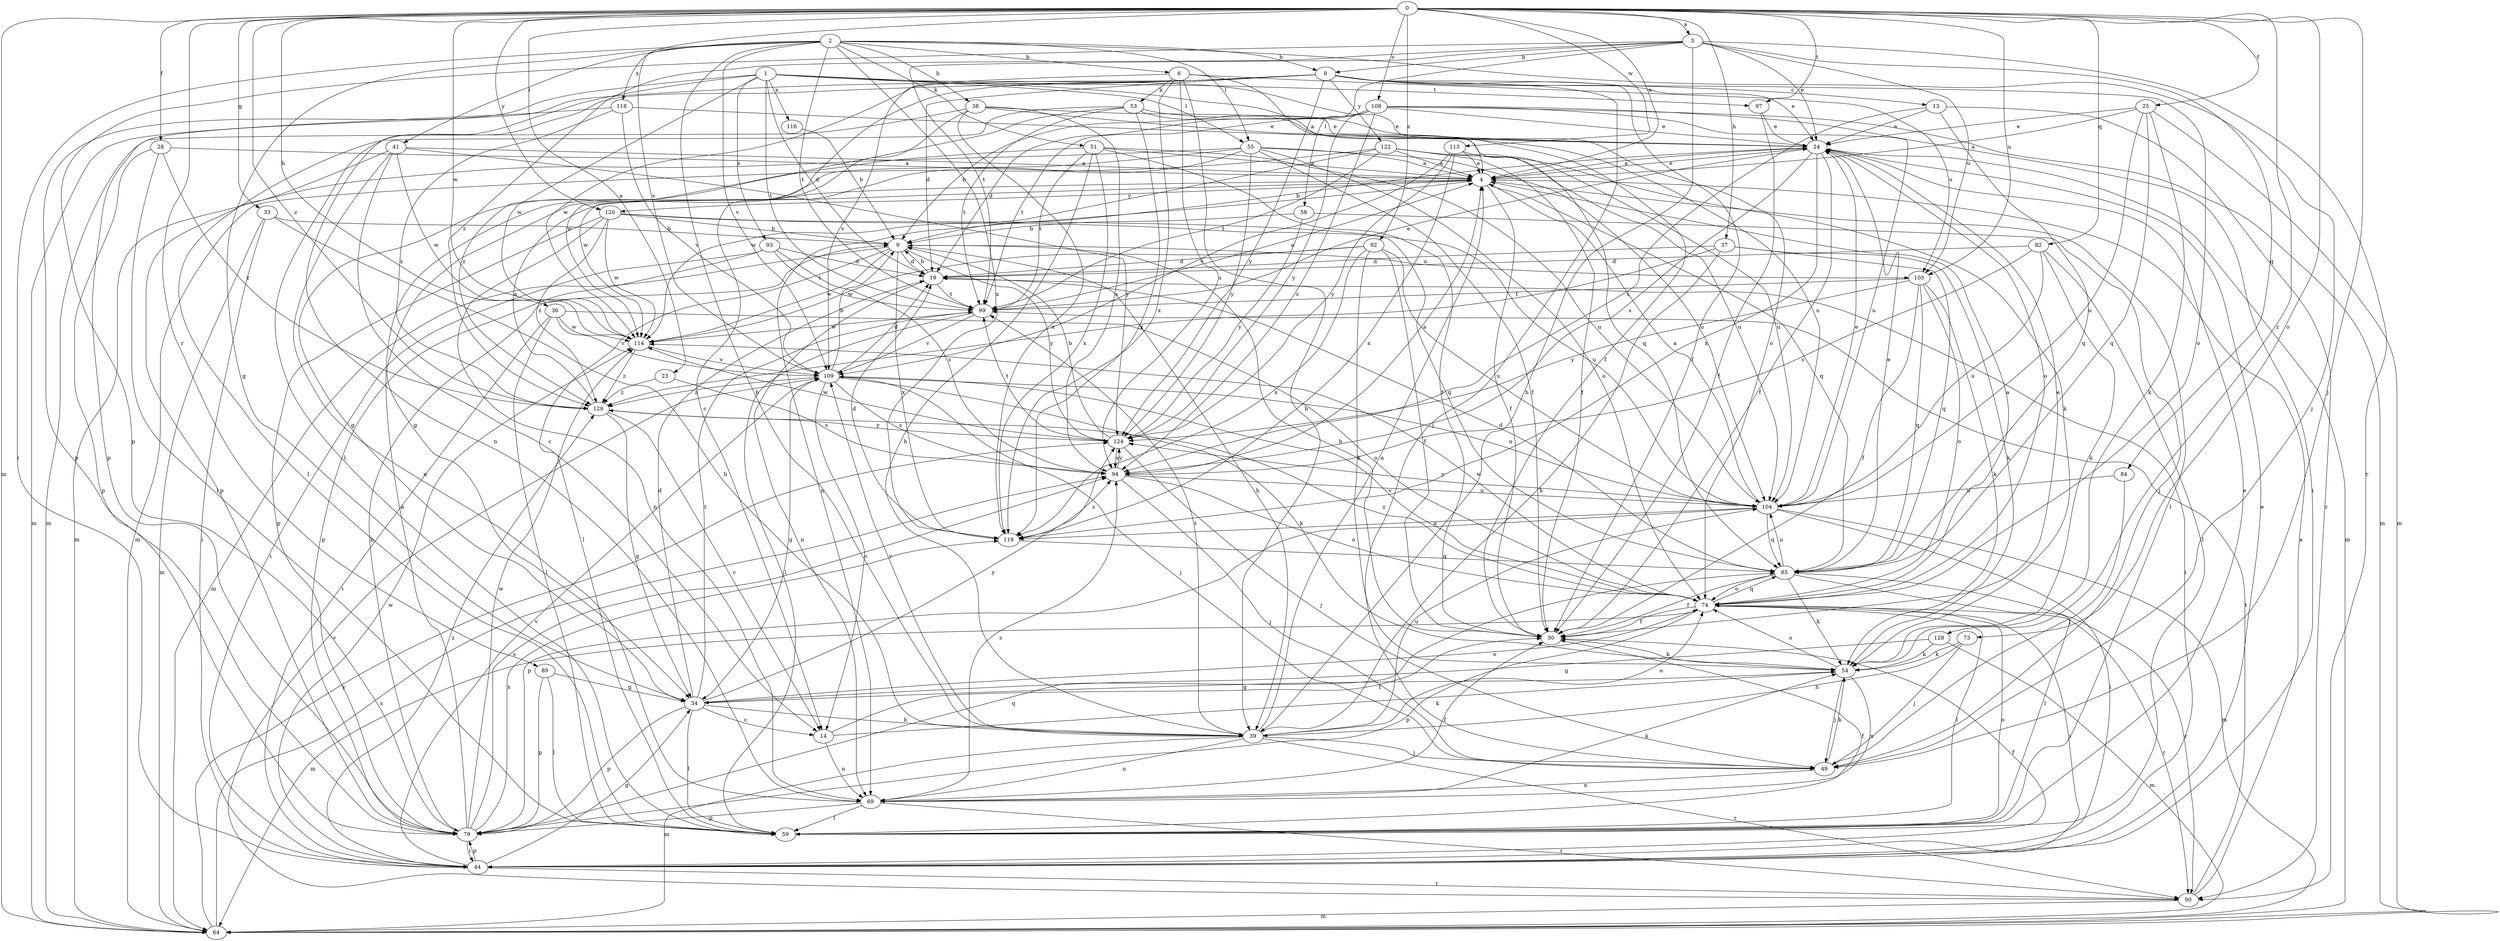 strict digraph  {
0;
1;
2;
3;
4;
6;
8;
9;
13;
14;
19;
23;
24;
25;
28;
30;
33;
34;
36;
37;
38;
39;
41;
44;
49;
51;
53;
54;
55;
58;
59;
64;
69;
73;
74;
79;
82;
84;
85;
89;
90;
92;
93;
94;
97;
99;
103;
104;
108;
109;
113;
114;
116;
118;
119;
120;
122;
124;
128;
129;
0 -> 3  [label=a];
0 -> 4  [label=a];
0 -> 23  [label=e];
0 -> 25  [label=f];
0 -> 28  [label=f];
0 -> 33  [label=g];
0 -> 36  [label=h];
0 -> 37  [label=h];
0 -> 49  [label=j];
0 -> 64  [label=m];
0 -> 73  [label=o];
0 -> 82  [label=q];
0 -> 89  [label=r];
0 -> 92  [label=s];
0 -> 97  [label=t];
0 -> 103  [label=u];
0 -> 108  [label=v];
0 -> 109  [label=v];
0 -> 113  [label=w];
0 -> 114  [label=w];
0 -> 120  [label=y];
0 -> 128  [label=z];
0 -> 129  [label=z];
1 -> 19  [label=d];
1 -> 30  [label=f];
1 -> 55  [label=l];
1 -> 69  [label=n];
1 -> 74  [label=o];
1 -> 79  [label=p];
1 -> 93  [label=s];
1 -> 97  [label=t];
1 -> 99  [label=t];
1 -> 114  [label=w];
1 -> 116  [label=x];
2 -> 6  [label=b];
2 -> 8  [label=b];
2 -> 34  [label=g];
2 -> 38  [label=h];
2 -> 39  [label=h];
2 -> 41  [label=i];
2 -> 44  [label=i];
2 -> 49  [label=j];
2 -> 51  [label=k];
2 -> 55  [label=l];
2 -> 99  [label=t];
2 -> 109  [label=v];
2 -> 118  [label=x];
2 -> 119  [label=x];
3 -> 8  [label=b];
3 -> 24  [label=e];
3 -> 39  [label=h];
3 -> 58  [label=l];
3 -> 79  [label=p];
3 -> 84  [label=q];
3 -> 90  [label=r];
3 -> 99  [label=t];
3 -> 103  [label=u];
3 -> 129  [label=z];
4 -> 24  [label=e];
4 -> 30  [label=f];
4 -> 59  [label=l];
4 -> 69  [label=n];
4 -> 85  [label=q];
4 -> 120  [label=y];
6 -> 4  [label=a];
6 -> 39  [label=h];
6 -> 53  [label=k];
6 -> 94  [label=s];
6 -> 103  [label=u];
6 -> 109  [label=v];
6 -> 119  [label=x];
8 -> 13  [label=c];
8 -> 14  [label=c];
8 -> 19  [label=d];
8 -> 24  [label=e];
8 -> 30  [label=f];
8 -> 49  [label=j];
8 -> 59  [label=l];
8 -> 74  [label=o];
8 -> 79  [label=p];
8 -> 114  [label=w];
8 -> 122  [label=y];
8 -> 124  [label=y];
9 -> 19  [label=d];
9 -> 39  [label=h];
9 -> 59  [label=l];
9 -> 64  [label=m];
9 -> 103  [label=u];
9 -> 114  [label=w];
9 -> 119  [label=x];
9 -> 124  [label=y];
13 -> 24  [label=e];
13 -> 85  [label=q];
13 -> 90  [label=r];
13 -> 94  [label=s];
14 -> 30  [label=f];
14 -> 54  [label=k];
14 -> 69  [label=n];
19 -> 9  [label=b];
19 -> 44  [label=i];
19 -> 69  [label=n];
19 -> 99  [label=t];
23 -> 94  [label=s];
23 -> 129  [label=z];
24 -> 4  [label=a];
24 -> 9  [label=b];
24 -> 30  [label=f];
24 -> 64  [label=m];
24 -> 74  [label=o];
24 -> 94  [label=s];
24 -> 119  [label=x];
25 -> 4  [label=a];
25 -> 24  [label=e];
25 -> 54  [label=k];
25 -> 64  [label=m];
25 -> 85  [label=q];
25 -> 104  [label=u];
28 -> 4  [label=a];
28 -> 59  [label=l];
28 -> 79  [label=p];
28 -> 129  [label=z];
30 -> 9  [label=b];
30 -> 24  [label=e];
30 -> 54  [label=k];
33 -> 9  [label=b];
33 -> 39  [label=h];
33 -> 44  [label=i];
33 -> 64  [label=m];
34 -> 14  [label=c];
34 -> 19  [label=d];
34 -> 39  [label=h];
34 -> 59  [label=l];
34 -> 74  [label=o];
34 -> 79  [label=p];
34 -> 99  [label=t];
34 -> 124  [label=y];
36 -> 44  [label=i];
36 -> 59  [label=l];
36 -> 74  [label=o];
36 -> 109  [label=v];
36 -> 114  [label=w];
37 -> 19  [label=d];
37 -> 39  [label=h];
37 -> 54  [label=k];
37 -> 85  [label=q];
37 -> 129  [label=z];
38 -> 24  [label=e];
38 -> 64  [label=m];
38 -> 85  [label=q];
38 -> 94  [label=s];
38 -> 114  [label=w];
38 -> 119  [label=x];
39 -> 4  [label=a];
39 -> 49  [label=j];
39 -> 64  [label=m];
39 -> 69  [label=n];
39 -> 74  [label=o];
39 -> 90  [label=r];
39 -> 99  [label=t];
39 -> 104  [label=u];
39 -> 109  [label=v];
41 -> 4  [label=a];
41 -> 14  [label=c];
41 -> 69  [label=n];
41 -> 79  [label=p];
41 -> 114  [label=w];
41 -> 124  [label=y];
44 -> 24  [label=e];
44 -> 30  [label=f];
44 -> 34  [label=g];
44 -> 79  [label=p];
44 -> 90  [label=r];
44 -> 109  [label=v];
44 -> 114  [label=w];
44 -> 129  [label=z];
49 -> 54  [label=k];
49 -> 69  [label=n];
51 -> 4  [label=a];
51 -> 30  [label=f];
51 -> 34  [label=g];
51 -> 39  [label=h];
51 -> 99  [label=t];
51 -> 104  [label=u];
51 -> 119  [label=x];
53 -> 24  [label=e];
53 -> 59  [label=l];
53 -> 99  [label=t];
53 -> 104  [label=u];
53 -> 119  [label=x];
53 -> 129  [label=z];
54 -> 34  [label=g];
54 -> 49  [label=j];
54 -> 69  [label=n];
54 -> 74  [label=o];
55 -> 4  [label=a];
55 -> 30  [label=f];
55 -> 34  [label=g];
55 -> 64  [label=m];
55 -> 74  [label=o];
55 -> 104  [label=u];
55 -> 114  [label=w];
55 -> 124  [label=y];
58 -> 9  [label=b];
58 -> 49  [label=j];
58 -> 124  [label=y];
59 -> 24  [label=e];
59 -> 30  [label=f];
59 -> 74  [label=o];
64 -> 94  [label=s];
64 -> 124  [label=y];
69 -> 30  [label=f];
69 -> 54  [label=k];
69 -> 59  [label=l];
69 -> 79  [label=p];
69 -> 90  [label=r];
69 -> 94  [label=s];
73 -> 39  [label=h];
73 -> 49  [label=j];
73 -> 54  [label=k];
74 -> 4  [label=a];
74 -> 30  [label=f];
74 -> 44  [label=i];
74 -> 59  [label=l];
74 -> 64  [label=m];
74 -> 79  [label=p];
74 -> 85  [label=q];
74 -> 90  [label=r];
74 -> 109  [label=v];
74 -> 114  [label=w];
74 -> 129  [label=z];
79 -> 4  [label=a];
79 -> 9  [label=b];
79 -> 44  [label=i];
79 -> 85  [label=q];
79 -> 94  [label=s];
79 -> 114  [label=w];
79 -> 119  [label=x];
82 -> 19  [label=d];
82 -> 54  [label=k];
82 -> 59  [label=l];
82 -> 94  [label=s];
82 -> 104  [label=u];
84 -> 49  [label=j];
84 -> 104  [label=u];
85 -> 19  [label=d];
85 -> 24  [label=e];
85 -> 30  [label=f];
85 -> 54  [label=k];
85 -> 59  [label=l];
85 -> 74  [label=o];
85 -> 90  [label=r];
85 -> 104  [label=u];
89 -> 34  [label=g];
89 -> 59  [label=l];
89 -> 79  [label=p];
90 -> 4  [label=a];
90 -> 64  [label=m];
90 -> 99  [label=t];
90 -> 109  [label=v];
92 -> 19  [label=d];
92 -> 30  [label=f];
92 -> 54  [label=k];
92 -> 104  [label=u];
92 -> 114  [label=w];
92 -> 119  [label=x];
93 -> 19  [label=d];
93 -> 44  [label=i];
93 -> 79  [label=p];
93 -> 94  [label=s];
93 -> 99  [label=t];
94 -> 4  [label=a];
94 -> 49  [label=j];
94 -> 74  [label=o];
94 -> 104  [label=u];
94 -> 124  [label=y];
97 -> 24  [label=e];
97 -> 30  [label=f];
99 -> 4  [label=a];
99 -> 24  [label=e];
99 -> 59  [label=l];
99 -> 109  [label=v];
99 -> 114  [label=w];
103 -> 30  [label=f];
103 -> 54  [label=k];
103 -> 74  [label=o];
103 -> 85  [label=q];
103 -> 99  [label=t];
103 -> 124  [label=y];
104 -> 4  [label=a];
104 -> 24  [label=e];
104 -> 44  [label=i];
104 -> 64  [label=m];
104 -> 79  [label=p];
104 -> 85  [label=q];
104 -> 119  [label=x];
104 -> 124  [label=y];
108 -> 9  [label=b];
108 -> 19  [label=d];
108 -> 24  [label=e];
108 -> 44  [label=i];
108 -> 64  [label=m];
108 -> 94  [label=s];
108 -> 99  [label=t];
108 -> 104  [label=u];
108 -> 124  [label=y];
109 -> 9  [label=b];
109 -> 14  [label=c];
109 -> 19  [label=d];
109 -> 34  [label=g];
109 -> 49  [label=j];
109 -> 54  [label=k];
109 -> 94  [label=s];
109 -> 104  [label=u];
109 -> 129  [label=z];
113 -> 4  [label=a];
113 -> 104  [label=u];
113 -> 109  [label=v];
113 -> 119  [label=x];
113 -> 124  [label=y];
114 -> 109  [label=v];
114 -> 129  [label=z];
116 -> 9  [label=b];
118 -> 24  [label=e];
118 -> 64  [label=m];
118 -> 109  [label=v];
118 -> 129  [label=z];
119 -> 19  [label=d];
119 -> 85  [label=q];
119 -> 94  [label=s];
120 -> 9  [label=b];
120 -> 69  [label=n];
120 -> 79  [label=p];
120 -> 85  [label=q];
120 -> 104  [label=u];
120 -> 114  [label=w];
120 -> 129  [label=z];
122 -> 4  [label=a];
122 -> 30  [label=f];
122 -> 54  [label=k];
122 -> 64  [label=m];
122 -> 99  [label=t];
122 -> 104  [label=u];
122 -> 114  [label=w];
124 -> 9  [label=b];
124 -> 49  [label=j];
124 -> 94  [label=s];
124 -> 99  [label=t];
124 -> 114  [label=w];
128 -> 34  [label=g];
128 -> 54  [label=k];
128 -> 64  [label=m];
129 -> 4  [label=a];
129 -> 14  [label=c];
129 -> 34  [label=g];
129 -> 124  [label=y];
}
